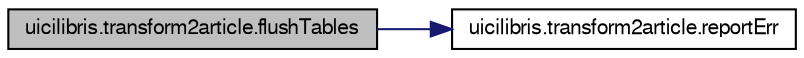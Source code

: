 digraph G
{
  edge [fontname="FreeSans",fontsize="10",labelfontname="FreeSans",labelfontsize="10"];
  node [fontname="FreeSans",fontsize="10",shape=record];
  rankdir="LR";
  Node1 [label="uicilibris.transform2article.flushTables",height=0.2,width=0.4,color="black", fillcolor="grey75", style="filled" fontcolor="black"];
  Node1 -> Node2 [color="midnightblue",fontsize="10",style="solid",fontname="FreeSans"];
  Node2 [label="uicilibris.transform2article.reportErr",height=0.2,width=0.4,color="black", fillcolor="white", style="filled",URL="$namespaceuicilibris_1_1transform2article.html#ab92d095e516d746a0676829967e87d51",tooltip="emits messages for the user"];
}

